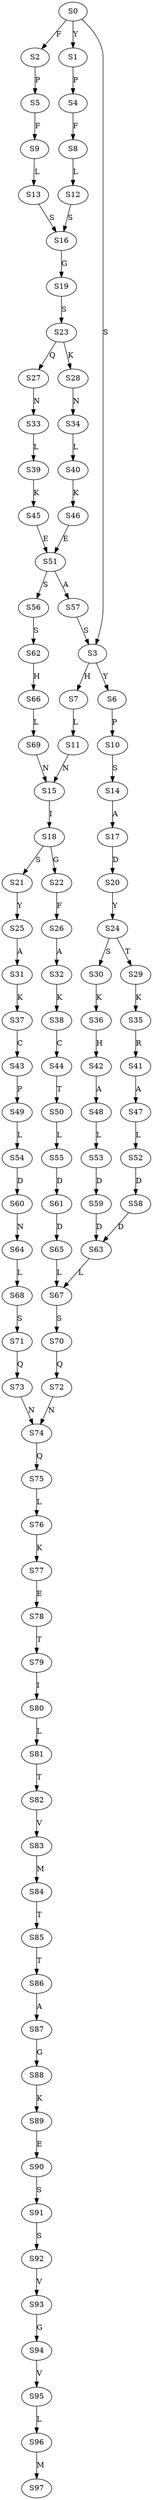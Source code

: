 strict digraph  {
	S0 -> S1 [ label = Y ];
	S0 -> S2 [ label = F ];
	S0 -> S3 [ label = S ];
	S1 -> S4 [ label = P ];
	S2 -> S5 [ label = P ];
	S3 -> S6 [ label = Y ];
	S3 -> S7 [ label = H ];
	S4 -> S8 [ label = F ];
	S5 -> S9 [ label = F ];
	S6 -> S10 [ label = P ];
	S7 -> S11 [ label = L ];
	S8 -> S12 [ label = L ];
	S9 -> S13 [ label = L ];
	S10 -> S14 [ label = S ];
	S11 -> S15 [ label = N ];
	S12 -> S16 [ label = S ];
	S13 -> S16 [ label = S ];
	S14 -> S17 [ label = A ];
	S15 -> S18 [ label = I ];
	S16 -> S19 [ label = G ];
	S17 -> S20 [ label = D ];
	S18 -> S21 [ label = S ];
	S18 -> S22 [ label = G ];
	S19 -> S23 [ label = S ];
	S20 -> S24 [ label = Y ];
	S21 -> S25 [ label = Y ];
	S22 -> S26 [ label = F ];
	S23 -> S27 [ label = Q ];
	S23 -> S28 [ label = K ];
	S24 -> S29 [ label = T ];
	S24 -> S30 [ label = S ];
	S25 -> S31 [ label = A ];
	S26 -> S32 [ label = A ];
	S27 -> S33 [ label = N ];
	S28 -> S34 [ label = N ];
	S29 -> S35 [ label = K ];
	S30 -> S36 [ label = K ];
	S31 -> S37 [ label = K ];
	S32 -> S38 [ label = K ];
	S33 -> S39 [ label = L ];
	S34 -> S40 [ label = L ];
	S35 -> S41 [ label = R ];
	S36 -> S42 [ label = H ];
	S37 -> S43 [ label = C ];
	S38 -> S44 [ label = C ];
	S39 -> S45 [ label = K ];
	S40 -> S46 [ label = K ];
	S41 -> S47 [ label = A ];
	S42 -> S48 [ label = A ];
	S43 -> S49 [ label = P ];
	S44 -> S50 [ label = T ];
	S45 -> S51 [ label = E ];
	S46 -> S51 [ label = E ];
	S47 -> S52 [ label = L ];
	S48 -> S53 [ label = L ];
	S49 -> S54 [ label = L ];
	S50 -> S55 [ label = L ];
	S51 -> S56 [ label = S ];
	S51 -> S57 [ label = A ];
	S52 -> S58 [ label = D ];
	S53 -> S59 [ label = D ];
	S54 -> S60 [ label = D ];
	S55 -> S61 [ label = D ];
	S56 -> S62 [ label = S ];
	S57 -> S3 [ label = S ];
	S58 -> S63 [ label = D ];
	S59 -> S63 [ label = D ];
	S60 -> S64 [ label = N ];
	S61 -> S65 [ label = D ];
	S62 -> S66 [ label = H ];
	S63 -> S67 [ label = L ];
	S64 -> S68 [ label = L ];
	S65 -> S67 [ label = L ];
	S66 -> S69 [ label = L ];
	S67 -> S70 [ label = S ];
	S68 -> S71 [ label = S ];
	S69 -> S15 [ label = N ];
	S70 -> S72 [ label = Q ];
	S71 -> S73 [ label = Q ];
	S72 -> S74 [ label = N ];
	S73 -> S74 [ label = N ];
	S74 -> S75 [ label = Q ];
	S75 -> S76 [ label = L ];
	S76 -> S77 [ label = K ];
	S77 -> S78 [ label = E ];
	S78 -> S79 [ label = T ];
	S79 -> S80 [ label = I ];
	S80 -> S81 [ label = L ];
	S81 -> S82 [ label = T ];
	S82 -> S83 [ label = V ];
	S83 -> S84 [ label = M ];
	S84 -> S85 [ label = T ];
	S85 -> S86 [ label = T ];
	S86 -> S87 [ label = A ];
	S87 -> S88 [ label = G ];
	S88 -> S89 [ label = K ];
	S89 -> S90 [ label = E ];
	S90 -> S91 [ label = S ];
	S91 -> S92 [ label = S ];
	S92 -> S93 [ label = V ];
	S93 -> S94 [ label = G ];
	S94 -> S95 [ label = V ];
	S95 -> S96 [ label = L ];
	S96 -> S97 [ label = M ];
}
